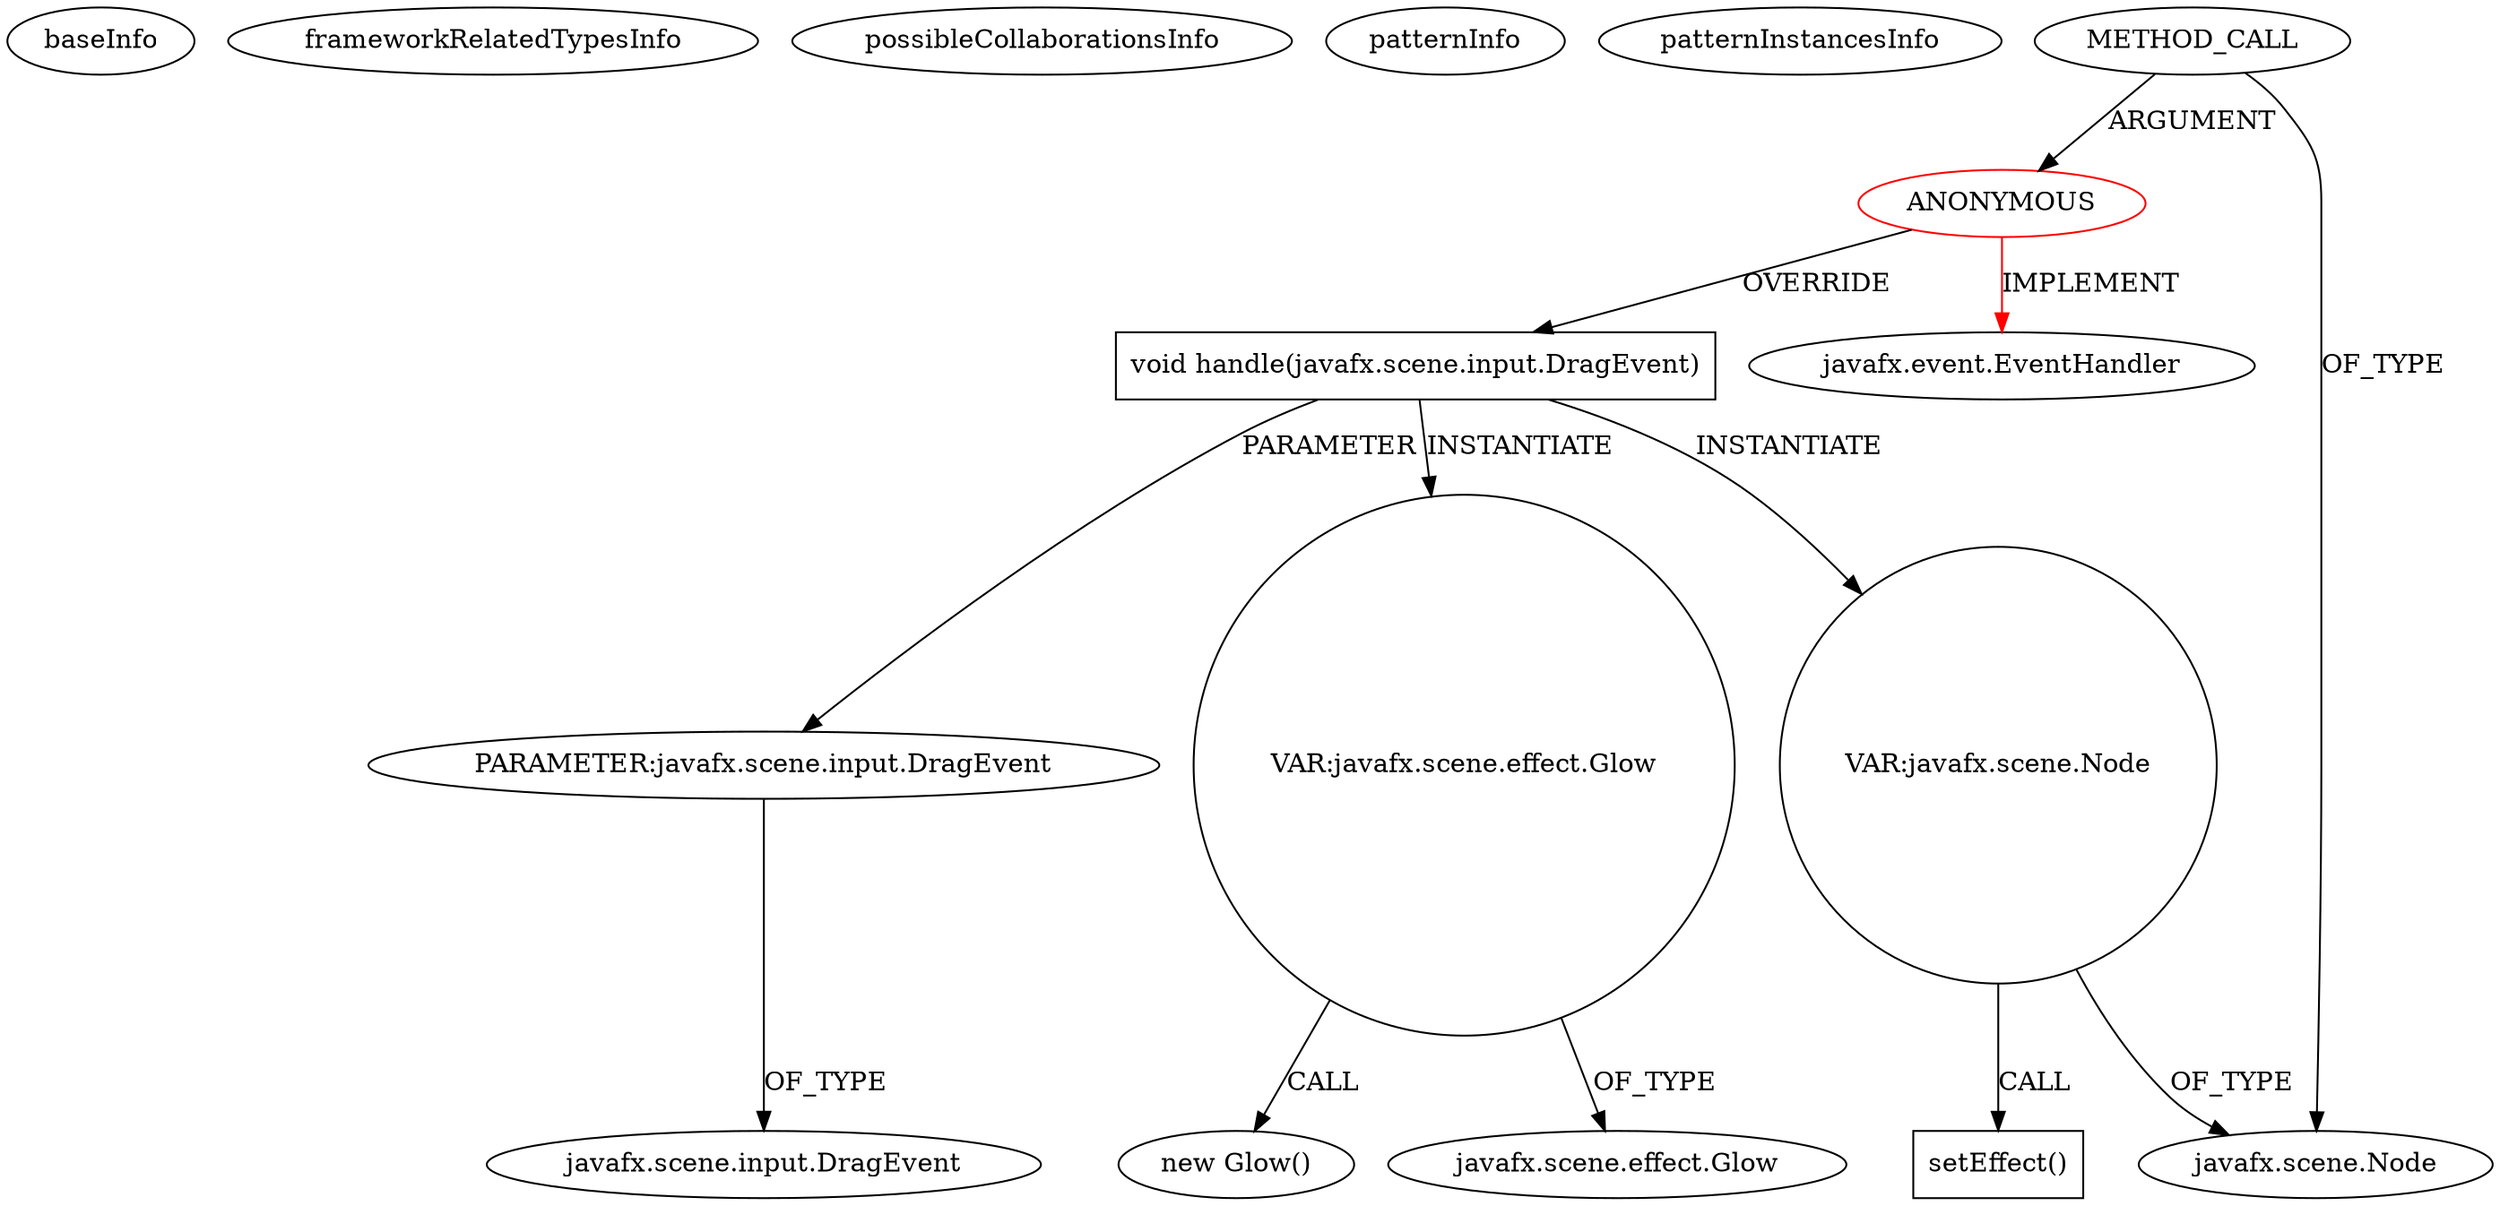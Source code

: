 digraph {
baseInfo[graphId=2132,category="pattern",isAnonymous=true,possibleRelation=false]
frameworkRelatedTypesInfo[0="javafx.event.EventHandler"]
possibleCollaborationsInfo[]
patternInfo[frequency=2.0,patternRootClient=0]
patternInstancesInfo[0="prashker-KingsSGF~/prashker-KingsSGF/KingsSGF-master/src/uiSam/ThingBowlView.java~void registerDragability()~3897",1="prashker-KingsSGF~/prashker-KingsSGF/KingsSGF-master/src/uiSam/HexTileView.java~void registerDragability()~3904"]
4[label="void handle(javafx.scene.input.DragEvent)",vertexType="OVERRIDING_METHOD_DECLARATION",isFrameworkType=false,shape=box]
8[label="VAR:javafx.scene.effect.Glow",vertexType="VARIABLE_EXPRESION",isFrameworkType=false,shape=circle]
0[label="ANONYMOUS",vertexType="ROOT_ANONYMOUS_DECLARATION",isFrameworkType=false,color=red]
2[label="METHOD_CALL",vertexType="OUTSIDE_CALL",isFrameworkType=false]
5[label="PARAMETER:javafx.scene.input.DragEvent",vertexType="PARAMETER_DECLARATION",isFrameworkType=false]
6[label="javafx.scene.input.DragEvent",vertexType="FRAMEWORK_CLASS_TYPE",isFrameworkType=false]
3[label="javafx.scene.Node",vertexType="FRAMEWORK_CLASS_TYPE",isFrameworkType=false]
7[label="new Glow()",vertexType="CONSTRUCTOR_CALL",isFrameworkType=false]
9[label="javafx.scene.effect.Glow",vertexType="FRAMEWORK_CLASS_TYPE",isFrameworkType=false]
1[label="javafx.event.EventHandler",vertexType="FRAMEWORK_INTERFACE_TYPE",isFrameworkType=false]
10[label="VAR:javafx.scene.Node",vertexType="VARIABLE_EXPRESION",isFrameworkType=false,shape=circle]
11[label="setEffect()",vertexType="INSIDE_CALL",isFrameworkType=false,shape=box]
0->4[label="OVERRIDE"]
2->0[label="ARGUMENT"]
5->6[label="OF_TYPE"]
8->9[label="OF_TYPE"]
0->1[label="IMPLEMENT",color=red]
4->8[label="INSTANTIATE"]
10->3[label="OF_TYPE"]
4->10[label="INSTANTIATE"]
10->11[label="CALL"]
2->3[label="OF_TYPE"]
4->5[label="PARAMETER"]
8->7[label="CALL"]
}
